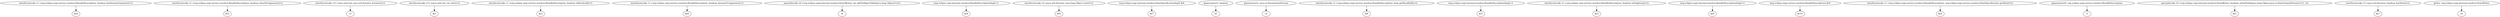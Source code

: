 digraph g {
0[label="interfaceinvoke r1.<org.eclipse.osgi.service.resolver.BundleDescription: boolean hasDynamicImports()>()"]
1[label="$z4"]
0->1[label=""]
2[label="interfaceinvoke r1.<org.eclipse.osgi.service.resolver.BundleDescription: boolean attachFragments()>()"]
3[label="$z5"]
2->3[label=""]
4[label="interfaceinvoke r13.<java.util.List: java.util.Iterator iterator()>()"]
5[label="r3"]
4->5[label=""]
6[label="interfaceinvoke r13.<java.util.List: int size()>()"]
7[label="$i3"]
6->7[label=""]
8[label="interfaceinvoke r1.<org.eclipse.osgi.service.resolver.BundleDescription: boolean isResolved()>()"]
9[label="$z2"]
8->9[label=""]
10[label="interfaceinvoke r1.<org.eclipse.osgi.service.resolver.BundleDescription: boolean dynamicFragments()>()"]
11[label="$z6"]
10->11[label=""]
12[label="specialinvoke r0.<org.eclipse.osgi.internal.resolver.StateWriter: int addToObjectTable(java.lang.Object)>(r1)"]
13[label="i4"]
12->13[label=""]
14[label="(org.eclipse.osgi.internal.resolver.BundleDescriptionImpl) r1"]
15[label="$r4"]
14->15[label=""]
16[label="interfaceinvoke r3.<java.util.Iterator: java.lang.Object next()>()"]
17[label="$r9"]
16->17[label=""]
18[label="(org.eclipse.osgi.internal.resolver.HostSpecificationImpl) $r6"]
19[label="$r7"]
18->19[label=""]
20[label="@parameter2: boolean"]
21[label="z0"]
20->21[label=""]
22[label="@parameter1: java.io.DataOutputStream"]
23[label="r2"]
22->23[label=""]
24[label="interfaceinvoke r1.<org.eclipse.osgi.service.resolver.BundleDescription: long getBundleId()>()"]
25[label="$l0"]
24->25[label=""]
26[label="(org.eclipse.osgi.internal.resolver.BundleDescriptionImpl) r1"]
27[label="$r5"]
26->27[label=""]
28[label="interfaceinvoke r1.<org.eclipse.osgi.service.resolver.BundleDescription: boolean isSingleton()>()"]
29[label="$z3"]
28->29[label=""]
30[label="(org.eclipse.osgi.internal.resolver.BundleDescriptionImpl) r1"]
31[label="$r8"]
30->31[label=""]
32[label="(org.eclipse.osgi.service.resolver.BundleDescription) $r9"]
33[label="$r10"]
32->33[label=""]
34[label="interfaceinvoke r1.<org.eclipse.osgi.service.resolver.BundleDescription: org.eclipse.osgi.service.resolver.HostSpecification getHost()>()"]
35[label="$r6"]
34->35[label=""]
36[label="@parameter0: org.eclipse.osgi.service.resolver.BundleDescription"]
37[label="r1"]
36->37[label=""]
38[label="specialinvoke r0.<org.eclipse.osgi.internal.resolver.StateWriter: boolean writePrefix(java.lang.Object,java.io.DataOutputStream)>(r1, r2)"]
39[label="$z1"]
38->39[label=""]
40[label="interfaceinvoke r3.<java.util.Iterator: boolean hasNext()>()"]
41[label="$z7"]
40->41[label=""]
42[label="@this: org.eclipse.osgi.internal.resolver.StateWriter"]
43[label="r0"]
42->43[label=""]
}